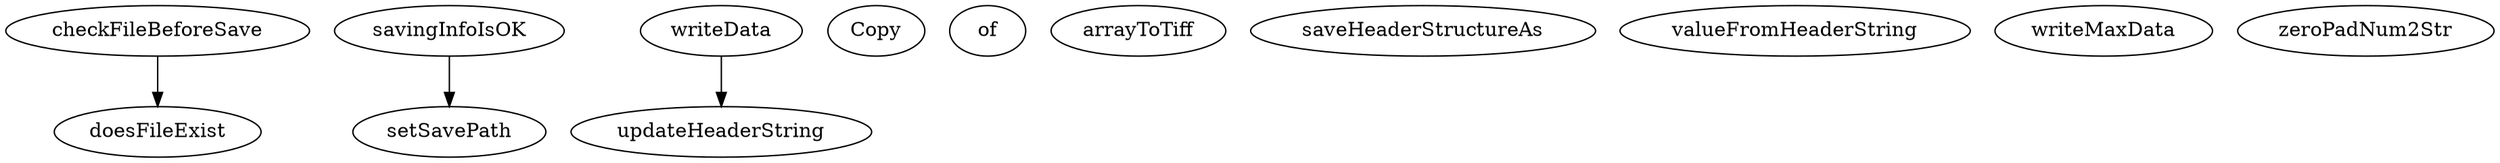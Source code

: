 /* Created by mdot for Matlab */
digraph m2html {
  checkFileBeforeSave -> doesFileExist;
  savingInfoIsOK -> setSavePath;
  writeData -> updateHeaderString;

  Copy of writeData [URL="Copy of writeData.html"];
  arrayToTiff [URL="arrayToTiff.html"];
  checkFileBeforeSave [URL="checkFileBeforeSave.html"];
  doesFileExist [URL="doesFileExist.html"];
  saveHeaderStructureAs [URL="saveHeaderStructureAs.html"];
  savingInfoIsOK [URL="savingInfoIsOK.html"];
  setSavePath [URL="setSavePath.html"];
  updateHeaderString [URL="updateHeaderString.html"];
  valueFromHeaderString [URL="valueFromHeaderString.html"];
  writeData [URL="writeData.html"];
  writeMaxData [URL="writeMaxData.html"];
  zeroPadNum2Str [URL="zeroPadNum2Str.html"];
}